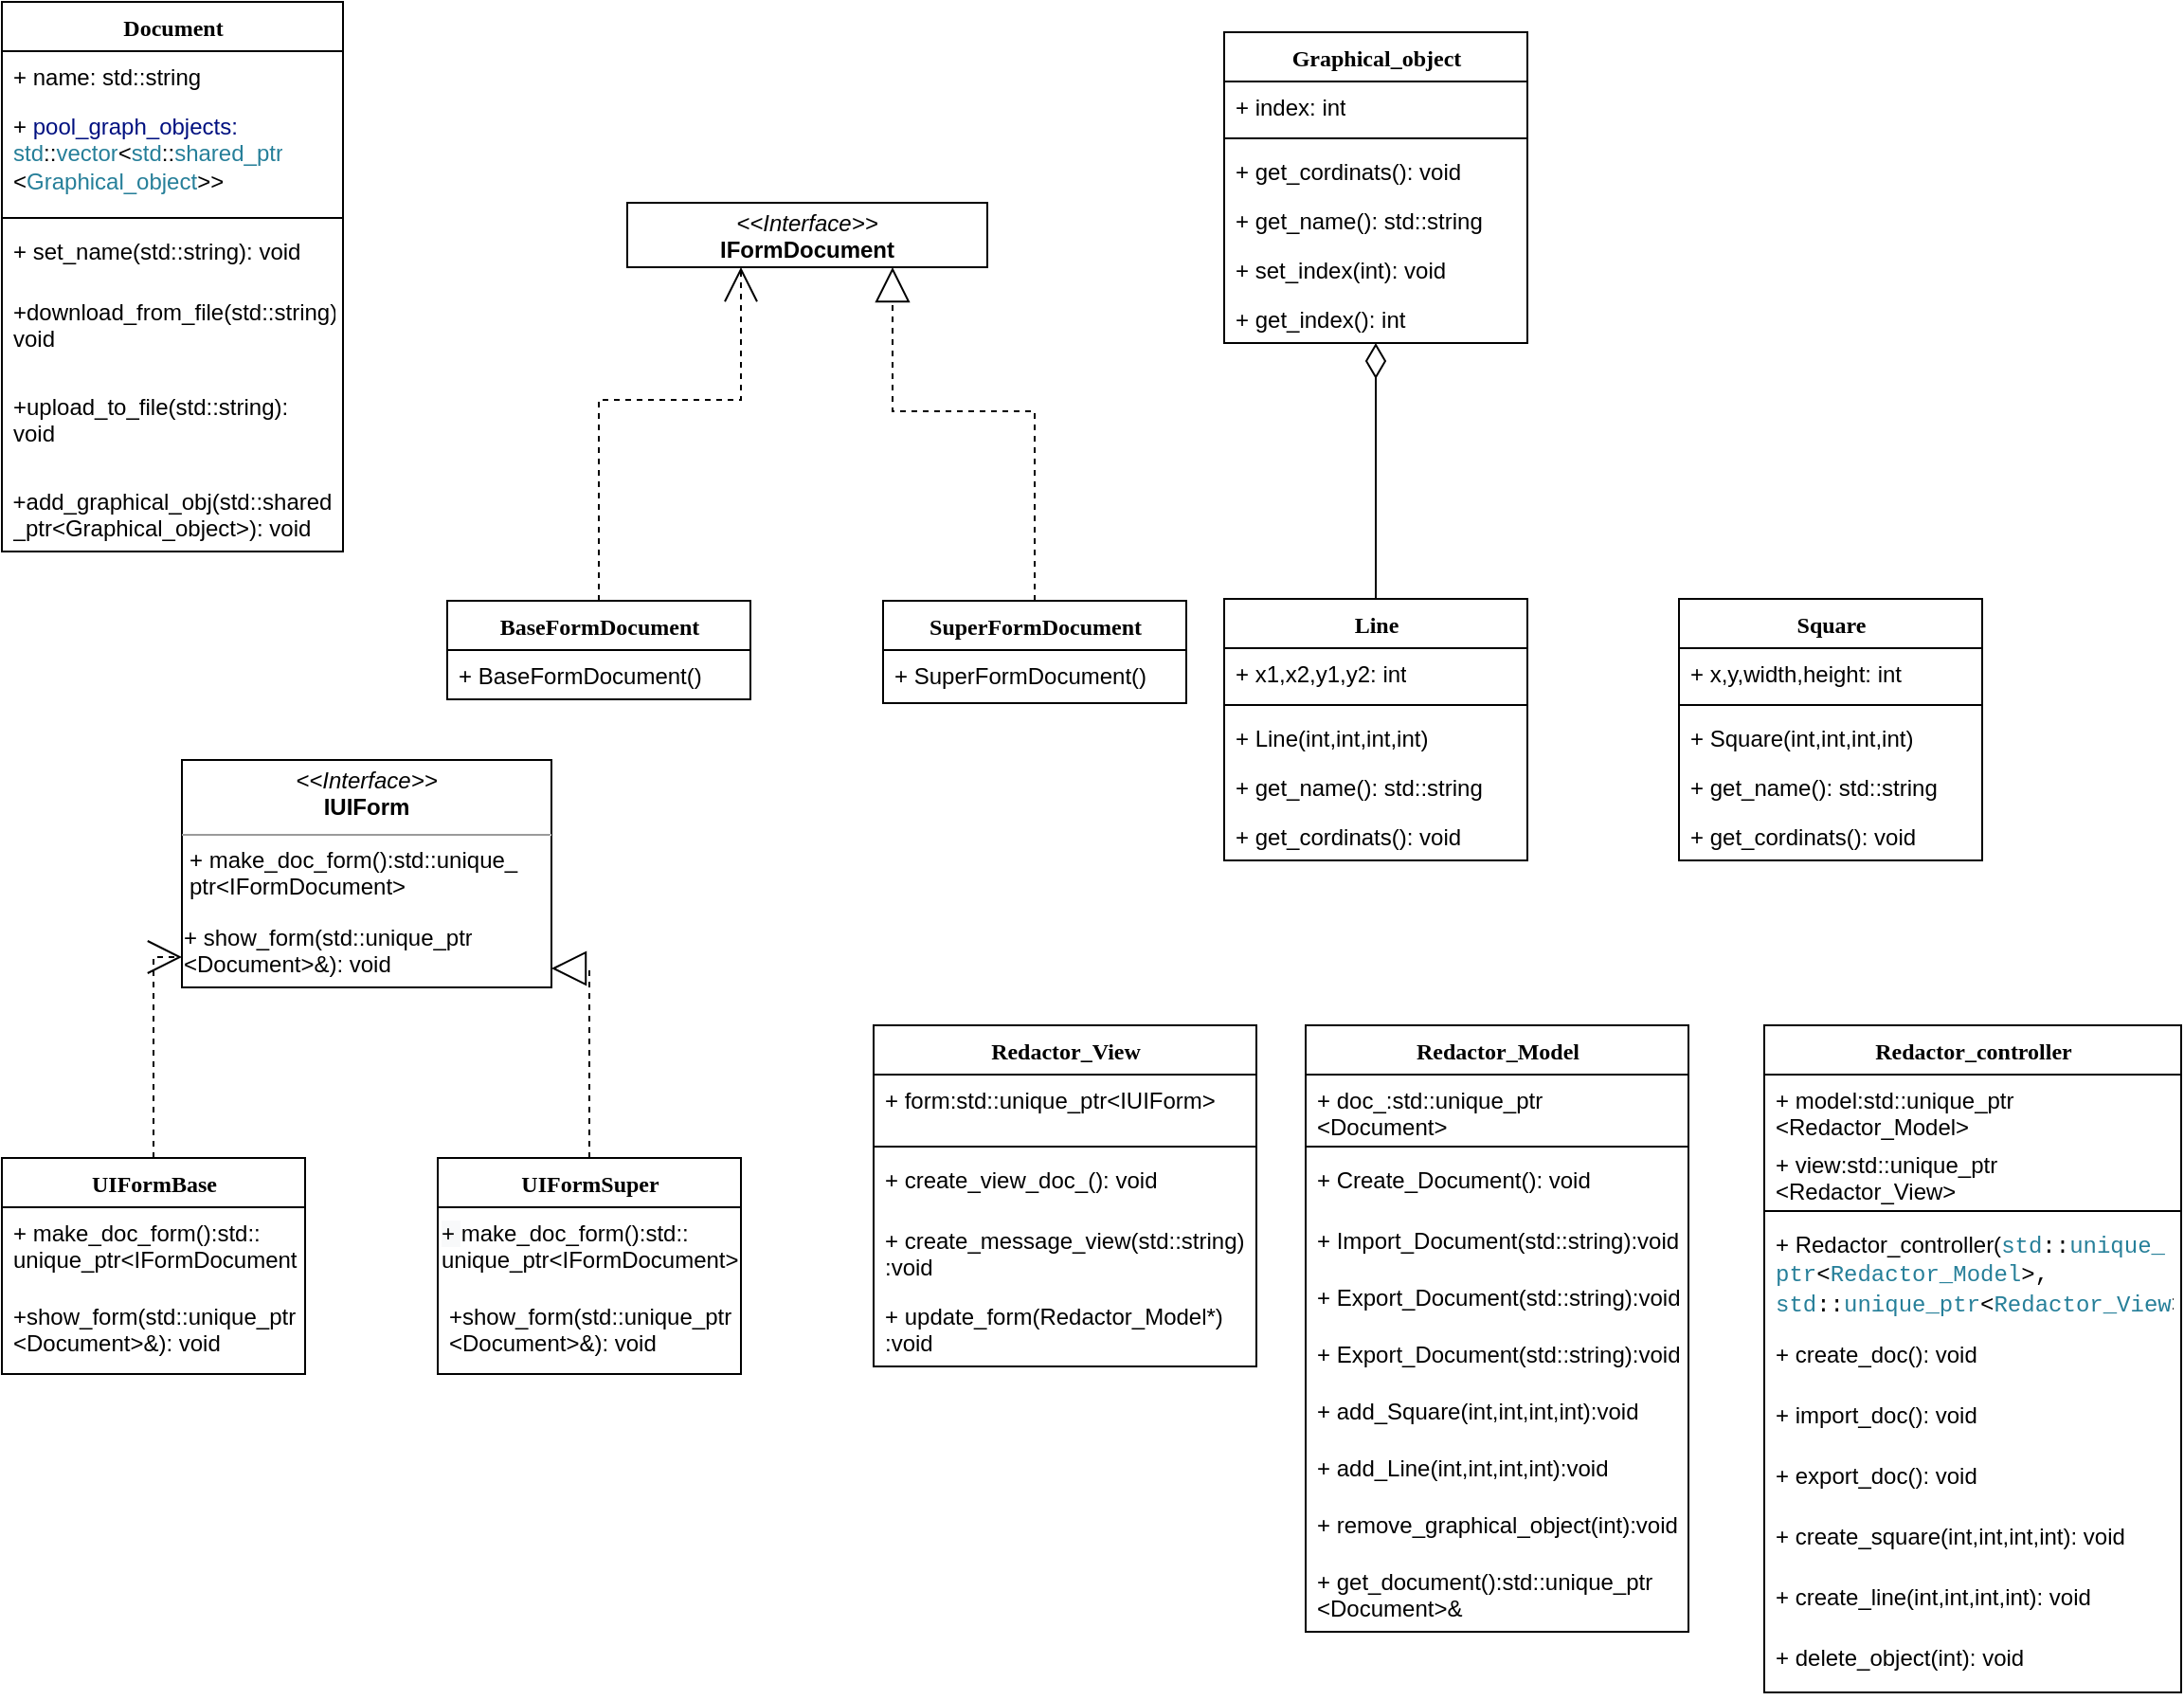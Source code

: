 <mxfile version="20.2.5" type="github">
  <diagram name="Page-1" id="6133507b-19e7-1e82-6fc7-422aa6c4b21f">
    <mxGraphModel dx="1278" dy="579" grid="1" gridSize="10" guides="1" tooltips="1" connect="1" arrows="1" fold="1" page="1" pageScale="1" pageWidth="1654" pageHeight="1169" background="none" math="0" shadow="0">
      <root>
        <mxCell id="0" />
        <mxCell id="1" parent="0" />
        <mxCell id="235556782a83e6d0-1" value="Redactor_Model" style="swimlane;html=1;fontStyle=1;align=center;verticalAlign=top;childLayout=stackLayout;horizontal=1;startSize=26;horizontalStack=0;resizeParent=1;resizeLast=0;collapsible=1;marginBottom=0;swimlaneFillColor=#ffffff;rounded=0;shadow=0;comic=0;labelBackgroundColor=none;strokeWidth=1;fillColor=none;fontFamily=Verdana;fontSize=12" parent="1" vertex="1">
          <mxGeometry x="708" y="660" width="202" height="320" as="geometry" />
        </mxCell>
        <mxCell id="235556782a83e6d0-2" value="+ doc_:std::unique_ptr&lt;br&gt;&amp;lt;Document&amp;gt;" style="text;html=1;strokeColor=none;fillColor=none;align=left;verticalAlign=top;spacingLeft=4;spacingRight=4;whiteSpace=wrap;overflow=hidden;rotatable=0;points=[[0,0.5],[1,0.5]];portConstraint=eastwest;" parent="235556782a83e6d0-1" vertex="1">
          <mxGeometry y="26" width="202" height="34" as="geometry" />
        </mxCell>
        <mxCell id="235556782a83e6d0-6" value="" style="line;html=1;strokeWidth=1;fillColor=none;align=left;verticalAlign=middle;spacingTop=-1;spacingLeft=3;spacingRight=3;rotatable=0;labelPosition=right;points=[];portConstraint=eastwest;" parent="235556782a83e6d0-1" vertex="1">
          <mxGeometry y="60" width="202" height="8" as="geometry" />
        </mxCell>
        <mxCell id="235556782a83e6d0-7" value="+ Create_Document(): void" style="text;html=1;strokeColor=none;fillColor=none;align=left;verticalAlign=top;spacingLeft=4;spacingRight=4;whiteSpace=wrap;overflow=hidden;rotatable=0;points=[[0,0.5],[1,0.5]];portConstraint=eastwest;" parent="235556782a83e6d0-1" vertex="1">
          <mxGeometry y="68" width="202" height="32" as="geometry" />
        </mxCell>
        <mxCell id="rOAqdSw1ULTU7pMdFA6g-19" value="+ Import_Document(std::string):void" style="text;html=1;strokeColor=none;fillColor=none;align=left;verticalAlign=top;spacingLeft=4;spacingRight=4;whiteSpace=wrap;overflow=hidden;rotatable=0;points=[[0,0.5],[1,0.5]];portConstraint=eastwest;" vertex="1" parent="235556782a83e6d0-1">
          <mxGeometry y="100" width="202" height="30" as="geometry" />
        </mxCell>
        <mxCell id="rOAqdSw1ULTU7pMdFA6g-20" value="+ Export_Document(std::string):void" style="text;html=1;strokeColor=none;fillColor=none;align=left;verticalAlign=top;spacingLeft=4;spacingRight=4;whiteSpace=wrap;overflow=hidden;rotatable=0;points=[[0,0.5],[1,0.5]];portConstraint=eastwest;" vertex="1" parent="235556782a83e6d0-1">
          <mxGeometry y="130" width="202" height="30" as="geometry" />
        </mxCell>
        <mxCell id="rOAqdSw1ULTU7pMdFA6g-21" value="+ Export_Document(std::string):void" style="text;html=1;strokeColor=none;fillColor=none;align=left;verticalAlign=top;spacingLeft=4;spacingRight=4;whiteSpace=wrap;overflow=hidden;rotatable=0;points=[[0,0.5],[1,0.5]];portConstraint=eastwest;" vertex="1" parent="235556782a83e6d0-1">
          <mxGeometry y="160" width="202" height="30" as="geometry" />
        </mxCell>
        <mxCell id="rOAqdSw1ULTU7pMdFA6g-22" value="+ add_Square(int,int,int,int):void" style="text;html=1;strokeColor=none;fillColor=none;align=left;verticalAlign=top;spacingLeft=4;spacingRight=4;whiteSpace=wrap;overflow=hidden;rotatable=0;points=[[0,0.5],[1,0.5]];portConstraint=eastwest;" vertex="1" parent="235556782a83e6d0-1">
          <mxGeometry y="190" width="202" height="30" as="geometry" />
        </mxCell>
        <mxCell id="rOAqdSw1ULTU7pMdFA6g-23" value="+ add_Line(int,int,int,int):void" style="text;html=1;strokeColor=none;fillColor=none;align=left;verticalAlign=top;spacingLeft=4;spacingRight=4;whiteSpace=wrap;overflow=hidden;rotatable=0;points=[[0,0.5],[1,0.5]];portConstraint=eastwest;" vertex="1" parent="235556782a83e6d0-1">
          <mxGeometry y="220" width="202" height="30" as="geometry" />
        </mxCell>
        <mxCell id="rOAqdSw1ULTU7pMdFA6g-24" value="+ remove_graphical_object(int):void" style="text;html=1;strokeColor=none;fillColor=none;align=left;verticalAlign=top;spacingLeft=4;spacingRight=4;whiteSpace=wrap;overflow=hidden;rotatable=0;points=[[0,0.5],[1,0.5]];portConstraint=eastwest;" vertex="1" parent="235556782a83e6d0-1">
          <mxGeometry y="250" width="202" height="30" as="geometry" />
        </mxCell>
        <mxCell id="rOAqdSw1ULTU7pMdFA6g-25" value="+ get_document():std::unique_ptr&lt;br&gt;&amp;lt;Document&amp;gt;&amp;amp;" style="text;html=1;strokeColor=none;fillColor=none;align=left;verticalAlign=top;spacingLeft=4;spacingRight=4;whiteSpace=wrap;overflow=hidden;rotatable=0;points=[[0,0.5],[1,0.5]];portConstraint=eastwest;" vertex="1" parent="235556782a83e6d0-1">
          <mxGeometry y="280" width="202" height="40" as="geometry" />
        </mxCell>
        <mxCell id="78961159f06e98e8-17" value="Document" style="swimlane;html=1;fontStyle=1;align=center;verticalAlign=top;childLayout=stackLayout;horizontal=1;startSize=26;horizontalStack=0;resizeParent=1;resizeLast=0;collapsible=1;marginBottom=0;swimlaneFillColor=#ffffff;rounded=0;shadow=0;comic=0;labelBackgroundColor=none;strokeWidth=1;fillColor=none;fontFamily=Verdana;fontSize=12" parent="1" vertex="1">
          <mxGeometry x="20" y="120" width="180" height="290" as="geometry" />
        </mxCell>
        <mxCell id="78961159f06e98e8-23" value="+ name: std::string" style="text;html=1;strokeColor=none;fillColor=none;align=left;verticalAlign=top;spacingLeft=4;spacingRight=4;whiteSpace=wrap;overflow=hidden;rotatable=0;points=[[0,0.5],[1,0.5]];portConstraint=eastwest;" parent="78961159f06e98e8-17" vertex="1">
          <mxGeometry y="26" width="180" height="26" as="geometry" />
        </mxCell>
        <mxCell id="78961159f06e98e8-24" value="&lt;font style=&quot;font-size: 12px;&quot;&gt;+&amp;nbsp;&lt;span style=&quot;color: rgb(0, 16, 128);&quot;&gt;pool_graph_objects:&lt;/span&gt;&lt;br&gt;&lt;span style=&quot;color: rgb(38, 127, 153);&quot;&gt;std&lt;/span&gt;&lt;span style=&quot;background-color: rgb(255, 255, 255);&quot;&gt;::&lt;/span&gt;&lt;span style=&quot;color: rgb(38, 127, 153);&quot;&gt;vector&lt;/span&gt;&lt;span style=&quot;background-color: rgb(255, 255, 255);&quot;&gt;&amp;lt;&lt;/span&gt;&lt;span style=&quot;color: rgb(38, 127, 153);&quot;&gt;std&lt;/span&gt;&lt;span style=&quot;background-color: rgb(255, 255, 255);&quot;&gt;::&lt;/span&gt;&lt;span style=&quot;color: rgb(38, 127, 153);&quot;&gt;shared_ptr&lt;br&gt;&lt;/span&gt;&lt;span style=&quot;background-color: rgb(255, 255, 255);&quot;&gt;&amp;lt;&lt;/span&gt;&lt;span style=&quot;color: rgb(38, 127, 153);&quot;&gt;Graphical_object&lt;/span&gt;&lt;span style=&quot;background-color: rgb(255, 255, 255);&quot;&gt;&amp;gt;&amp;gt;&amp;nbsp;&lt;/span&gt;&lt;/font&gt;" style="text;html=1;strokeColor=none;fillColor=none;align=left;verticalAlign=top;spacingLeft=4;spacingRight=4;whiteSpace=wrap;overflow=hidden;rotatable=0;points=[[0,0.5],[1,0.5]];portConstraint=eastwest;" parent="78961159f06e98e8-17" vertex="1">
          <mxGeometry y="52" width="180" height="58" as="geometry" />
        </mxCell>
        <mxCell id="78961159f06e98e8-19" value="" style="line;html=1;strokeWidth=1;fillColor=none;align=left;verticalAlign=middle;spacingTop=-1;spacingLeft=3;spacingRight=3;rotatable=0;labelPosition=right;points=[];portConstraint=eastwest;" parent="78961159f06e98e8-17" vertex="1">
          <mxGeometry y="110" width="180" height="8" as="geometry" />
        </mxCell>
        <mxCell id="78961159f06e98e8-27" value="+ set_name(std::string): void" style="text;html=1;strokeColor=none;fillColor=none;align=left;verticalAlign=top;spacingLeft=4;spacingRight=4;whiteSpace=wrap;overflow=hidden;rotatable=0;points=[[0,0.5],[1,0.5]];portConstraint=eastwest;" parent="78961159f06e98e8-17" vertex="1">
          <mxGeometry y="118" width="180" height="32" as="geometry" />
        </mxCell>
        <mxCell id="rOAqdSw1ULTU7pMdFA6g-1" value="+download_from_file(std::string): void" style="text;html=1;strokeColor=none;fillColor=none;align=left;verticalAlign=top;spacingLeft=4;spacingRight=4;whiteSpace=wrap;overflow=hidden;rotatable=0;points=[[0,0.5],[1,0.5]];portConstraint=eastwest;" vertex="1" parent="78961159f06e98e8-17">
          <mxGeometry y="150" width="180" height="50" as="geometry" />
        </mxCell>
        <mxCell id="rOAqdSw1ULTU7pMdFA6g-2" value="+upload_to_file(std::string): void" style="text;html=1;strokeColor=none;fillColor=none;align=left;verticalAlign=top;spacingLeft=4;spacingRight=4;whiteSpace=wrap;overflow=hidden;rotatable=0;points=[[0,0.5],[1,0.5]];portConstraint=eastwest;" vertex="1" parent="78961159f06e98e8-17">
          <mxGeometry y="200" width="180" height="50" as="geometry" />
        </mxCell>
        <mxCell id="rOAqdSw1ULTU7pMdFA6g-3" value="&lt;div style=&quot;text-align: justify;&quot;&gt;&lt;span style=&quot;background-color: initial;&quot;&gt;+add_graphical_obj(std::shared&lt;/span&gt;&lt;/div&gt;&lt;div style=&quot;text-align: justify;&quot;&gt;&lt;span style=&quot;background-color: initial;&quot;&gt;_ptr&amp;lt;Graphical_object&amp;gt;): void&lt;/span&gt;&lt;/div&gt;" style="text;html=1;strokeColor=none;fillColor=none;align=center;verticalAlign=top;spacingLeft=4;spacingRight=4;whiteSpace=wrap;overflow=hidden;rotatable=0;points=[[0,0.5],[1,0.5]];portConstraint=eastwest;" vertex="1" parent="78961159f06e98e8-17">
          <mxGeometry y="250" width="180" height="40" as="geometry" />
        </mxCell>
        <mxCell id="78961159f06e98e8-43" value="Graphical_object" style="swimlane;html=1;fontStyle=1;align=center;verticalAlign=top;childLayout=stackLayout;horizontal=1;startSize=26;horizontalStack=0;resizeParent=1;resizeLast=0;collapsible=1;marginBottom=0;swimlaneFillColor=#ffffff;rounded=0;shadow=0;comic=0;labelBackgroundColor=none;strokeWidth=1;fillColor=none;fontFamily=Verdana;fontSize=12" parent="1" vertex="1">
          <mxGeometry x="665" y="136.0" width="160" height="164" as="geometry" />
        </mxCell>
        <mxCell id="78961159f06e98e8-44" value="+ index: int" style="text;html=1;strokeColor=none;fillColor=none;align=left;verticalAlign=top;spacingLeft=4;spacingRight=4;whiteSpace=wrap;overflow=hidden;rotatable=0;points=[[0,0.5],[1,0.5]];portConstraint=eastwest;" parent="78961159f06e98e8-43" vertex="1">
          <mxGeometry y="26" width="160" height="26" as="geometry" />
        </mxCell>
        <mxCell id="78961159f06e98e8-51" value="" style="line;html=1;strokeWidth=1;fillColor=none;align=left;verticalAlign=middle;spacingTop=-1;spacingLeft=3;spacingRight=3;rotatable=0;labelPosition=right;points=[];portConstraint=eastwest;" parent="78961159f06e98e8-43" vertex="1">
          <mxGeometry y="52" width="160" height="8" as="geometry" />
        </mxCell>
        <mxCell id="78961159f06e98e8-52" value="+ get_cordinats(): void" style="text;html=1;strokeColor=none;fillColor=none;align=left;verticalAlign=top;spacingLeft=4;spacingRight=4;whiteSpace=wrap;overflow=hidden;rotatable=0;points=[[0,0.5],[1,0.5]];portConstraint=eastwest;" parent="78961159f06e98e8-43" vertex="1">
          <mxGeometry y="60" width="160" height="26" as="geometry" />
        </mxCell>
        <mxCell id="b94bc138ca980ef-2" value="+ get_name(): std::string" style="text;html=1;strokeColor=none;fillColor=none;align=left;verticalAlign=top;spacingLeft=4;spacingRight=4;whiteSpace=wrap;overflow=hidden;rotatable=0;points=[[0,0.5],[1,0.5]];portConstraint=eastwest;" parent="78961159f06e98e8-43" vertex="1">
          <mxGeometry y="86" width="160" height="26" as="geometry" />
        </mxCell>
        <mxCell id="b94bc138ca980ef-3" value="+ set_index(int): void" style="text;html=1;strokeColor=none;fillColor=none;align=left;verticalAlign=top;spacingLeft=4;spacingRight=4;whiteSpace=wrap;overflow=hidden;rotatable=0;points=[[0,0.5],[1,0.5]];portConstraint=eastwest;" parent="78961159f06e98e8-43" vertex="1">
          <mxGeometry y="112" width="160" height="26" as="geometry" />
        </mxCell>
        <mxCell id="rOAqdSw1ULTU7pMdFA6g-4" value="+ get_index(): int" style="text;html=1;strokeColor=none;fillColor=none;align=left;verticalAlign=top;spacingLeft=4;spacingRight=4;whiteSpace=wrap;overflow=hidden;rotatable=0;points=[[0,0.5],[1,0.5]];portConstraint=eastwest;" vertex="1" parent="78961159f06e98e8-43">
          <mxGeometry y="138" width="160" height="26" as="geometry" />
        </mxCell>
        <mxCell id="b94bc138ca980ef-12" style="edgeStyle=orthogonalEdgeStyle;rounded=0;html=1;dashed=1;labelBackgroundColor=none;startArrow=none;startFill=0;startSize=8;endArrow=open;endFill=0;endSize=16;fontFamily=Verdana;fontSize=12;" parent="1" source="78961159f06e98e8-69" target="b94bc138ca980ef-1" edge="1">
          <mxGeometry relative="1" as="geometry">
            <Array as="points">
              <mxPoint x="335" y="330" />
              <mxPoint x="410" y="330" />
            </Array>
          </mxGeometry>
        </mxCell>
        <mxCell id="78961159f06e98e8-69" value="BaseFormDocument" style="swimlane;html=1;fontStyle=1;align=center;verticalAlign=top;childLayout=stackLayout;horizontal=1;startSize=26;horizontalStack=0;resizeParent=1;resizeLast=0;collapsible=1;marginBottom=0;swimlaneFillColor=#ffffff;rounded=0;shadow=0;comic=0;labelBackgroundColor=none;strokeWidth=1;fillColor=none;fontFamily=Verdana;fontSize=12" parent="1" vertex="1">
          <mxGeometry x="255" y="436" width="160" height="52" as="geometry" />
        </mxCell>
        <mxCell id="78961159f06e98e8-70" value="+ BaseFormDocument()" style="text;html=1;strokeColor=none;fillColor=none;align=left;verticalAlign=top;spacingLeft=4;spacingRight=4;whiteSpace=wrap;overflow=hidden;rotatable=0;points=[[0,0.5],[1,0.5]];portConstraint=eastwest;" parent="78961159f06e98e8-69" vertex="1">
          <mxGeometry y="26" width="160" height="26" as="geometry" />
        </mxCell>
        <mxCell id="b94bc138ca980ef-9" style="edgeStyle=orthogonalEdgeStyle;rounded=0;html=1;labelBackgroundColor=none;startArrow=none;startFill=0;startSize=8;endArrow=diamondThin;endFill=0;endSize=16;fontFamily=Verdana;fontSize=12;" parent="1" source="78961159f06e98e8-82" target="78961159f06e98e8-43" edge="1">
          <mxGeometry relative="1" as="geometry" />
        </mxCell>
        <mxCell id="78961159f06e98e8-82" value="Line" style="swimlane;html=1;fontStyle=1;align=center;verticalAlign=top;childLayout=stackLayout;horizontal=1;startSize=26;horizontalStack=0;resizeParent=1;resizeLast=0;collapsible=1;marginBottom=0;swimlaneFillColor=#ffffff;rounded=0;shadow=0;comic=0;labelBackgroundColor=none;strokeWidth=1;fillColor=none;fontFamily=Verdana;fontSize=12" parent="1" vertex="1">
          <mxGeometry x="665" y="435" width="160" height="138" as="geometry" />
        </mxCell>
        <mxCell id="78961159f06e98e8-84" value="+ x1,x2,y1,y2: int" style="text;html=1;strokeColor=none;fillColor=none;align=left;verticalAlign=top;spacingLeft=4;spacingRight=4;whiteSpace=wrap;overflow=hidden;rotatable=0;points=[[0,0.5],[1,0.5]];portConstraint=eastwest;" parent="78961159f06e98e8-82" vertex="1">
          <mxGeometry y="26" width="160" height="26" as="geometry" />
        </mxCell>
        <mxCell id="78961159f06e98e8-90" value="" style="line;html=1;strokeWidth=1;fillColor=none;align=left;verticalAlign=middle;spacingTop=-1;spacingLeft=3;spacingRight=3;rotatable=0;labelPosition=right;points=[];portConstraint=eastwest;" parent="78961159f06e98e8-82" vertex="1">
          <mxGeometry y="52" width="160" height="8" as="geometry" />
        </mxCell>
        <mxCell id="78961159f06e98e8-94" value="+ Line(int,int,int,int)" style="text;html=1;strokeColor=none;fillColor=none;align=left;verticalAlign=top;spacingLeft=4;spacingRight=4;whiteSpace=wrap;overflow=hidden;rotatable=0;points=[[0,0.5],[1,0.5]];portConstraint=eastwest;" parent="78961159f06e98e8-82" vertex="1">
          <mxGeometry y="60" width="160" height="26" as="geometry" />
        </mxCell>
        <mxCell id="b94bc138ca980ef-4" value="+ get_name(): std::string" style="text;html=1;strokeColor=none;fillColor=none;align=left;verticalAlign=top;spacingLeft=4;spacingRight=4;whiteSpace=wrap;overflow=hidden;rotatable=0;points=[[0,0.5],[1,0.5]];portConstraint=eastwest;" parent="78961159f06e98e8-82" vertex="1">
          <mxGeometry y="86" width="160" height="26" as="geometry" />
        </mxCell>
        <mxCell id="rOAqdSw1ULTU7pMdFA6g-5" value="+ get_cordinats(): void" style="text;html=1;strokeColor=none;fillColor=none;align=left;verticalAlign=top;spacingLeft=4;spacingRight=4;whiteSpace=wrap;overflow=hidden;rotatable=0;points=[[0,0.5],[1,0.5]];portConstraint=eastwest;" vertex="1" parent="78961159f06e98e8-82">
          <mxGeometry y="112" width="160" height="26" as="geometry" />
        </mxCell>
        <mxCell id="78961159f06e98e8-95" value="Square" style="swimlane;html=1;fontStyle=1;align=center;verticalAlign=top;childLayout=stackLayout;horizontal=1;startSize=26;horizontalStack=0;resizeParent=1;resizeLast=0;collapsible=1;marginBottom=0;swimlaneFillColor=#ffffff;rounded=0;shadow=0;comic=0;labelBackgroundColor=none;strokeWidth=1;fillColor=none;fontFamily=Verdana;fontSize=12" parent="1" vertex="1">
          <mxGeometry x="905" y="435" width="160" height="138" as="geometry" />
        </mxCell>
        <mxCell id="78961159f06e98e8-96" value="+ x,y,width,height: int" style="text;html=1;strokeColor=none;fillColor=none;align=left;verticalAlign=top;spacingLeft=4;spacingRight=4;whiteSpace=wrap;overflow=hidden;rotatable=0;points=[[0,0.5],[1,0.5]];portConstraint=eastwest;" parent="78961159f06e98e8-95" vertex="1">
          <mxGeometry y="26" width="160" height="26" as="geometry" />
        </mxCell>
        <mxCell id="78961159f06e98e8-103" value="" style="line;html=1;strokeWidth=1;fillColor=none;align=left;verticalAlign=middle;spacingTop=-1;spacingLeft=3;spacingRight=3;rotatable=0;labelPosition=right;points=[];portConstraint=eastwest;" parent="78961159f06e98e8-95" vertex="1">
          <mxGeometry y="52" width="160" height="8" as="geometry" />
        </mxCell>
        <mxCell id="78961159f06e98e8-104" value="+ Square(int,int,int,int)" style="text;html=1;strokeColor=none;fillColor=none;align=left;verticalAlign=top;spacingLeft=4;spacingRight=4;whiteSpace=wrap;overflow=hidden;rotatable=0;points=[[0,0.5],[1,0.5]];portConstraint=eastwest;" parent="78961159f06e98e8-95" vertex="1">
          <mxGeometry y="60" width="160" height="26" as="geometry" />
        </mxCell>
        <mxCell id="b94bc138ca980ef-5" value="+ get_name(): std::string" style="text;html=1;strokeColor=none;fillColor=none;align=left;verticalAlign=top;spacingLeft=4;spacingRight=4;whiteSpace=wrap;overflow=hidden;rotatable=0;points=[[0,0.5],[1,0.5]];portConstraint=eastwest;" parent="78961159f06e98e8-95" vertex="1">
          <mxGeometry y="86" width="160" height="26" as="geometry" />
        </mxCell>
        <mxCell id="rOAqdSw1ULTU7pMdFA6g-6" value="+ get_cordinats(): void" style="text;html=1;strokeColor=none;fillColor=none;align=left;verticalAlign=top;spacingLeft=4;spacingRight=4;whiteSpace=wrap;overflow=hidden;rotatable=0;points=[[0,0.5],[1,0.5]];portConstraint=eastwest;" vertex="1" parent="78961159f06e98e8-95">
          <mxGeometry y="112" width="160" height="26" as="geometry" />
        </mxCell>
        <mxCell id="b94bc138ca980ef-11" style="edgeStyle=orthogonalEdgeStyle;rounded=0;html=1;dashed=1;labelBackgroundColor=none;startArrow=none;startFill=0;startSize=8;endArrow=block;endFill=0;endSize=16;fontFamily=Verdana;fontSize=12;" parent="1" source="78961159f06e98e8-108" target="b94bc138ca980ef-1" edge="1">
          <mxGeometry relative="1" as="geometry">
            <Array as="points">
              <mxPoint x="565" y="336" />
              <mxPoint x="490" y="336" />
            </Array>
          </mxGeometry>
        </mxCell>
        <mxCell id="78961159f06e98e8-108" value="SuperFormDocument&lt;br&gt;" style="swimlane;html=1;fontStyle=1;align=center;verticalAlign=top;childLayout=stackLayout;horizontal=1;startSize=26;horizontalStack=0;resizeParent=1;resizeLast=0;collapsible=1;marginBottom=0;swimlaneFillColor=#ffffff;rounded=0;shadow=0;comic=0;labelBackgroundColor=none;strokeWidth=1;fillColor=none;fontFamily=Verdana;fontSize=12" parent="1" vertex="1">
          <mxGeometry x="485" y="436" width="160" height="54" as="geometry" />
        </mxCell>
        <mxCell id="78961159f06e98e8-109" value="+ SuperFormDocument()" style="text;html=1;strokeColor=none;fillColor=none;align=left;verticalAlign=top;spacingLeft=4;spacingRight=4;whiteSpace=wrap;overflow=hidden;rotatable=0;points=[[0,0.5],[1,0.5]];portConstraint=eastwest;" parent="78961159f06e98e8-108" vertex="1">
          <mxGeometry y="26" width="160" height="26" as="geometry" />
        </mxCell>
        <mxCell id="b94bc138ca980ef-1" value="&lt;p style=&quot;margin:0px;margin-top:4px;text-align:center;&quot;&gt;&lt;i&gt;&amp;lt;&amp;lt;Interface&amp;gt;&amp;gt;&lt;/i&gt;&lt;br&gt;&lt;b&gt;IFormDocument&lt;/b&gt;&lt;/p&gt;&lt;hr size=&quot;1&quot;&gt;&lt;p style=&quot;margin:0px;margin-left:4px;&quot;&gt;&lt;br&gt;&lt;/p&gt;" style="verticalAlign=top;align=left;overflow=fill;fontSize=12;fontFamily=Helvetica;html=1;rounded=0;shadow=0;comic=0;labelBackgroundColor=none;strokeWidth=1" parent="1" vertex="1">
          <mxGeometry x="350" y="226" width="190" height="34" as="geometry" />
        </mxCell>
        <mxCell id="rOAqdSw1ULTU7pMdFA6g-7" style="edgeStyle=orthogonalEdgeStyle;rounded=0;html=1;dashed=1;labelBackgroundColor=none;startArrow=none;startFill=0;startSize=8;endArrow=open;endFill=0;endSize=16;fontFamily=Verdana;fontSize=12;" edge="1" parent="1" source="rOAqdSw1ULTU7pMdFA6g-8" target="rOAqdSw1ULTU7pMdFA6g-13">
          <mxGeometry relative="1" as="geometry">
            <Array as="points">
              <mxPoint x="100" y="624" />
              <mxPoint x="175" y="624" />
            </Array>
          </mxGeometry>
        </mxCell>
        <mxCell id="rOAqdSw1ULTU7pMdFA6g-8" value="UIFormBase" style="swimlane;html=1;fontStyle=1;align=center;verticalAlign=top;childLayout=stackLayout;horizontal=1;startSize=26;horizontalStack=0;resizeParent=1;resizeLast=0;collapsible=1;marginBottom=0;swimlaneFillColor=#ffffff;rounded=0;shadow=0;comic=0;labelBackgroundColor=none;strokeWidth=1;fillColor=none;fontFamily=Verdana;fontSize=12" vertex="1" parent="1">
          <mxGeometry x="20" y="730" width="160" height="114" as="geometry" />
        </mxCell>
        <mxCell id="rOAqdSw1ULTU7pMdFA6g-15" value="+&amp;nbsp;&lt;span style=&quot;background-color: initial;&quot;&gt;make_doc_form():std::&lt;br&gt;unique_&lt;/span&gt;&lt;span style=&quot;background-color: initial;&quot;&gt;ptr&lt;/span&gt;&lt;span style=&quot;background-color: initial;&quot;&gt;&amp;lt;IFormDocument&amp;gt;&lt;/span&gt;&lt;span style=&quot;background-color: initial;&quot;&gt;&lt;br&gt;&lt;/span&gt;" style="text;html=1;strokeColor=none;fillColor=none;align=left;verticalAlign=top;spacingLeft=4;spacingRight=4;whiteSpace=wrap;overflow=hidden;rotatable=0;points=[[0,0.5],[1,0.5]];portConstraint=eastwest;" vertex="1" parent="rOAqdSw1ULTU7pMdFA6g-8">
          <mxGeometry y="26" width="160" height="44" as="geometry" />
        </mxCell>
        <mxCell id="rOAqdSw1ULTU7pMdFA6g-16" value="+show_form(std::unique_ptr&lt;br&gt;&amp;lt;Document&amp;gt;&amp;amp;): void&lt;span style=&quot;background-color: initial;&quot;&gt;&lt;br&gt;&lt;/span&gt;" style="text;html=1;strokeColor=none;fillColor=none;align=left;verticalAlign=top;spacingLeft=4;spacingRight=4;whiteSpace=wrap;overflow=hidden;rotatable=0;points=[[0,0.5],[1,0.5]];portConstraint=eastwest;" vertex="1" parent="rOAqdSw1ULTU7pMdFA6g-8">
          <mxGeometry y="70" width="160" height="44" as="geometry" />
        </mxCell>
        <mxCell id="rOAqdSw1ULTU7pMdFA6g-10" style="edgeStyle=orthogonalEdgeStyle;rounded=0;html=1;dashed=1;labelBackgroundColor=none;startArrow=none;startFill=0;startSize=8;endArrow=block;endFill=0;endSize=16;fontFamily=Verdana;fontSize=12;" edge="1" parent="1" source="rOAqdSw1ULTU7pMdFA6g-11" target="rOAqdSw1ULTU7pMdFA6g-13">
          <mxGeometry relative="1" as="geometry">
            <Array as="points">
              <mxPoint x="330" y="630" />
              <mxPoint x="255" y="630" />
            </Array>
          </mxGeometry>
        </mxCell>
        <mxCell id="rOAqdSw1ULTU7pMdFA6g-11" value="UIFormSuper" style="swimlane;html=1;fontStyle=1;align=center;verticalAlign=top;childLayout=stackLayout;horizontal=1;startSize=26;horizontalStack=0;resizeParent=1;resizeLast=0;collapsible=1;marginBottom=0;swimlaneFillColor=#ffffff;rounded=0;shadow=0;comic=0;labelBackgroundColor=none;strokeWidth=1;fillColor=none;fontFamily=Verdana;fontSize=12" vertex="1" parent="1">
          <mxGeometry x="250" y="730" width="160" height="114" as="geometry" />
        </mxCell>
        <mxCell id="rOAqdSw1ULTU7pMdFA6g-17" value="&lt;span style=&quot;color: rgb(0, 0, 0); font-family: Helvetica; font-size: 12px; font-style: normal; font-variant-ligatures: normal; font-variant-caps: normal; font-weight: 400; letter-spacing: normal; orphans: 2; text-align: left; text-indent: 0px; text-transform: none; widows: 2; word-spacing: 0px; -webkit-text-stroke-width: 0px; background-color: rgb(248, 249, 250); text-decoration-thickness: initial; text-decoration-style: initial; text-decoration-color: initial; float: none; display: inline !important;&quot;&gt;+&amp;nbsp;&lt;/span&gt;&lt;span style=&quot;color: rgb(0, 0, 0); font-family: Helvetica; font-size: 12px; font-style: normal; font-variant-ligatures: normal; font-variant-caps: normal; font-weight: 400; letter-spacing: normal; orphans: 2; text-align: left; text-indent: 0px; text-transform: none; widows: 2; word-spacing: 0px; -webkit-text-stroke-width: 0px; background-color: initial; text-decoration-thickness: initial; text-decoration-style: initial; text-decoration-color: initial;&quot;&gt;make_doc_form():std::&lt;br&gt;unique_&lt;/span&gt;&lt;span style=&quot;color: rgb(0, 0, 0); font-family: Helvetica; font-size: 12px; font-style: normal; font-variant-ligatures: normal; font-variant-caps: normal; font-weight: 400; letter-spacing: normal; orphans: 2; text-align: left; text-indent: 0px; text-transform: none; widows: 2; word-spacing: 0px; -webkit-text-stroke-width: 0px; background-color: initial; text-decoration-thickness: initial; text-decoration-style: initial; text-decoration-color: initial;&quot;&gt;ptr&lt;/span&gt;&lt;span style=&quot;color: rgb(0, 0, 0); font-family: Helvetica; font-size: 12px; font-style: normal; font-variant-ligatures: normal; font-variant-caps: normal; font-weight: 400; letter-spacing: normal; orphans: 2; text-align: left; text-indent: 0px; text-transform: none; widows: 2; word-spacing: 0px; -webkit-text-stroke-width: 0px; background-color: initial; text-decoration-thickness: initial; text-decoration-style: initial; text-decoration-color: initial;&quot;&gt;&amp;lt;IFormDocument&amp;gt;&lt;/span&gt;" style="text;whiteSpace=wrap;html=1;fontSize=12;fontFamily=Helvetica;" vertex="1" parent="rOAqdSw1ULTU7pMdFA6g-11">
          <mxGeometry y="26" width="160" height="44" as="geometry" />
        </mxCell>
        <mxCell id="rOAqdSw1ULTU7pMdFA6g-18" value="+show_form(std::unique_ptr&lt;br&gt;&amp;lt;Document&amp;gt;&amp;amp;): void&lt;span style=&quot;background-color: initial;&quot;&gt;&lt;br&gt;&lt;/span&gt;" style="text;html=1;strokeColor=none;fillColor=none;align=left;verticalAlign=top;spacingLeft=4;spacingRight=4;whiteSpace=wrap;overflow=hidden;rotatable=0;points=[[0,0.5],[1,0.5]];portConstraint=eastwest;" vertex="1" parent="rOAqdSw1ULTU7pMdFA6g-11">
          <mxGeometry y="70" width="160" height="44" as="geometry" />
        </mxCell>
        <mxCell id="rOAqdSw1ULTU7pMdFA6g-13" value="&lt;p style=&quot;margin:0px;margin-top:4px;text-align:center;&quot;&gt;&lt;i&gt;&amp;lt;&amp;lt;Interface&amp;gt;&amp;gt;&lt;/i&gt;&lt;br&gt;&lt;b&gt;IUIForm&lt;/b&gt;&lt;/p&gt;&lt;hr size=&quot;1&quot;&gt;&lt;p style=&quot;margin:0px;margin-left:4px;&quot;&gt;+ make_doc_form():std::unique_&lt;/p&gt;&lt;p style=&quot;margin:0px;margin-left:4px;&quot;&gt;ptr&lt;span style=&quot;background-color: initial;&quot;&gt;&amp;lt;IFormDocument&amp;gt;&lt;/span&gt;&lt;/p&gt;" style="verticalAlign=top;align=left;overflow=fill;fontSize=12;fontFamily=Helvetica;html=1;rounded=0;shadow=0;comic=0;labelBackgroundColor=none;strokeWidth=1" vertex="1" parent="1">
          <mxGeometry x="115" y="520" width="195" height="120" as="geometry" />
        </mxCell>
        <mxCell id="rOAqdSw1ULTU7pMdFA6g-14" value="+ show_form(std::unique_ptr&lt;br&gt;&amp;lt;Document&amp;gt;&amp;amp;): void" style="text;html=1;strokeColor=none;fillColor=none;align=left;verticalAlign=top;spacingLeft=4;spacingRight=4;whiteSpace=wrap;overflow=hidden;rotatable=0;points=[[0,0.5],[1,0.5]];portConstraint=eastwest;" vertex="1" parent="1">
          <mxGeometry x="110" y="600" width="200" height="32" as="geometry" />
        </mxCell>
        <mxCell id="rOAqdSw1ULTU7pMdFA6g-26" value="Redactor_View" style="swimlane;html=1;fontStyle=1;align=center;verticalAlign=top;childLayout=stackLayout;horizontal=1;startSize=26;horizontalStack=0;resizeParent=1;resizeLast=0;collapsible=1;marginBottom=0;swimlaneFillColor=#ffffff;rounded=0;shadow=0;comic=0;labelBackgroundColor=none;strokeWidth=1;fillColor=none;fontFamily=Verdana;fontSize=12" vertex="1" parent="1">
          <mxGeometry x="480" y="660" width="202" height="180" as="geometry" />
        </mxCell>
        <mxCell id="rOAqdSw1ULTU7pMdFA6g-27" value="+ form:std::unique_ptr&amp;lt;IUIForm&amp;gt;" style="text;html=1;strokeColor=none;fillColor=none;align=left;verticalAlign=top;spacingLeft=4;spacingRight=4;whiteSpace=wrap;overflow=hidden;rotatable=0;points=[[0,0.5],[1,0.5]];portConstraint=eastwest;" vertex="1" parent="rOAqdSw1ULTU7pMdFA6g-26">
          <mxGeometry y="26" width="202" height="34" as="geometry" />
        </mxCell>
        <mxCell id="rOAqdSw1ULTU7pMdFA6g-28" value="" style="line;html=1;strokeWidth=1;fillColor=none;align=left;verticalAlign=middle;spacingTop=-1;spacingLeft=3;spacingRight=3;rotatable=0;labelPosition=right;points=[];portConstraint=eastwest;" vertex="1" parent="rOAqdSw1ULTU7pMdFA6g-26">
          <mxGeometry y="60" width="202" height="8" as="geometry" />
        </mxCell>
        <mxCell id="rOAqdSw1ULTU7pMdFA6g-29" value="+ create_view_doc_(): void" style="text;html=1;strokeColor=none;fillColor=none;align=left;verticalAlign=top;spacingLeft=4;spacingRight=4;whiteSpace=wrap;overflow=hidden;rotatable=0;points=[[0,0.5],[1,0.5]];portConstraint=eastwest;" vertex="1" parent="rOAqdSw1ULTU7pMdFA6g-26">
          <mxGeometry y="68" width="202" height="32" as="geometry" />
        </mxCell>
        <mxCell id="rOAqdSw1ULTU7pMdFA6g-30" value="+ create_message_view(std::string)&lt;br&gt;:void" style="text;html=1;strokeColor=none;fillColor=none;align=left;verticalAlign=top;spacingLeft=4;spacingRight=4;whiteSpace=wrap;overflow=hidden;rotatable=0;points=[[0,0.5],[1,0.5]];portConstraint=eastwest;" vertex="1" parent="rOAqdSw1ULTU7pMdFA6g-26">
          <mxGeometry y="100" width="202" height="40" as="geometry" />
        </mxCell>
        <mxCell id="rOAqdSw1ULTU7pMdFA6g-37" value="+ update_form(Redactor_Model*)&lt;br&gt;:void" style="text;html=1;strokeColor=none;fillColor=none;align=left;verticalAlign=top;spacingLeft=4;spacingRight=4;whiteSpace=wrap;overflow=hidden;rotatable=0;points=[[0,0.5],[1,0.5]];portConstraint=eastwest;" vertex="1" parent="rOAqdSw1ULTU7pMdFA6g-26">
          <mxGeometry y="140" width="202" height="40" as="geometry" />
        </mxCell>
        <mxCell id="rOAqdSw1ULTU7pMdFA6g-38" value="Redactor_controller" style="swimlane;html=1;fontStyle=1;align=center;verticalAlign=top;childLayout=stackLayout;horizontal=1;startSize=26;horizontalStack=0;resizeParent=1;resizeLast=0;collapsible=1;marginBottom=0;swimlaneFillColor=#ffffff;rounded=0;shadow=0;comic=0;labelBackgroundColor=none;strokeWidth=1;fillColor=none;fontFamily=Verdana;fontSize=12" vertex="1" parent="1">
          <mxGeometry x="950" y="660" width="220" height="352" as="geometry" />
        </mxCell>
        <mxCell id="rOAqdSw1ULTU7pMdFA6g-39" value="+ model:std::unique_ptr&lt;br&gt;&amp;lt;Redactor_Model&amp;gt;" style="text;html=1;strokeColor=none;fillColor=none;align=left;verticalAlign=top;spacingLeft=4;spacingRight=4;whiteSpace=wrap;overflow=hidden;rotatable=0;points=[[0,0.5],[1,0.5]];portConstraint=eastwest;" vertex="1" parent="rOAqdSw1ULTU7pMdFA6g-38">
          <mxGeometry y="26" width="220" height="34" as="geometry" />
        </mxCell>
        <mxCell id="rOAqdSw1ULTU7pMdFA6g-49" value="+ view:std::unique_ptr&lt;br&gt;&amp;lt;Redactor_View&amp;gt;" style="text;html=1;strokeColor=none;fillColor=none;align=left;verticalAlign=top;spacingLeft=4;spacingRight=4;whiteSpace=wrap;overflow=hidden;rotatable=0;points=[[0,0.5],[1,0.5]];portConstraint=eastwest;" vertex="1" parent="rOAqdSw1ULTU7pMdFA6g-38">
          <mxGeometry y="60" width="220" height="34" as="geometry" />
        </mxCell>
        <mxCell id="rOAqdSw1ULTU7pMdFA6g-40" value="" style="line;html=1;strokeWidth=1;fillColor=none;align=left;verticalAlign=middle;spacingTop=-1;spacingLeft=3;spacingRight=3;rotatable=0;labelPosition=right;points=[];portConstraint=eastwest;" vertex="1" parent="rOAqdSw1ULTU7pMdFA6g-38">
          <mxGeometry y="94" width="220" height="8" as="geometry" />
        </mxCell>
        <mxCell id="rOAqdSw1ULTU7pMdFA6g-41" value="+ Redactor_controller(&lt;font style=&quot;&quot;&gt;&lt;font style=&quot;font-size: 12px;&quot;&gt;&lt;span style=&quot;font-family: Consolas, &amp;quot;Courier New&amp;quot;, monospace; color: rgb(38, 127, 153);&quot;&gt;std&lt;/span&gt;&lt;span style=&quot;background-color: rgb(255, 255, 255); font-family: Consolas, &amp;quot;Courier New&amp;quot;, monospace;&quot;&gt;::&lt;/span&gt;&lt;span style=&quot;font-family: Consolas, &amp;quot;Courier New&amp;quot;, monospace; color: rgb(38, 127, 153);&quot;&gt;unique_&lt;br&gt;ptr&lt;/span&gt;&lt;span style=&quot;background-color: rgb(255, 255, 255); font-family: Consolas, &amp;quot;Courier New&amp;quot;, monospace;&quot;&gt;&amp;lt;&lt;/span&gt;&lt;span style=&quot;font-family: Consolas, &amp;quot;Courier New&amp;quot;, monospace; color: rgb(38, 127, 153);&quot;&gt;Redactor_Model&lt;/span&gt;&lt;span style=&quot;background-color: rgb(255, 255, 255); font-family: Consolas, &amp;quot;Courier New&amp;quot;, monospace;&quot;&gt;&amp;gt;&lt;/span&gt;&lt;span style=&quot;background-color: rgb(255, 255, 255); font-family: Consolas, &amp;quot;Courier New&amp;quot;, monospace;&quot;&gt;, &lt;/span&gt;&lt;span style=&quot;font-family: Consolas, &amp;quot;Courier New&amp;quot;, monospace; color: rgb(38, 127, 153);&quot;&gt;std&lt;/span&gt;&lt;span style=&quot;background-color: rgb(255, 255, 255); font-family: Consolas, &amp;quot;Courier New&amp;quot;, monospace;&quot;&gt;::&lt;/span&gt;&lt;span style=&quot;font-family: Consolas, &amp;quot;Courier New&amp;quot;, monospace; color: rgb(38, 127, 153);&quot;&gt;unique_ptr&lt;/span&gt;&lt;span style=&quot;background-color: rgb(255, 255, 255); font-family: Consolas, &amp;quot;Courier New&amp;quot;, monospace;&quot;&gt;&amp;lt;&lt;/span&gt;&lt;span style=&quot;font-family: Consolas, &amp;quot;Courier New&amp;quot;, monospace; color: rgb(38, 127, 153);&quot;&gt;Redactor_View&lt;/span&gt;&lt;span style=&quot;background-color: rgb(255, 255, 255); font-family: Consolas, &amp;quot;Courier New&amp;quot;, monospace;&quot;&gt;&amp;gt;&lt;/span&gt;&lt;/font&gt;&lt;span style=&quot;font-size: 12px; background-color: initial;&quot;&gt;)&lt;/span&gt;&lt;/font&gt;" style="text;html=1;strokeColor=none;fillColor=none;align=left;verticalAlign=top;spacingLeft=4;spacingRight=4;whiteSpace=wrap;overflow=hidden;rotatable=0;points=[[0,0.5],[1,0.5]];portConstraint=eastwest;" vertex="1" parent="rOAqdSw1ULTU7pMdFA6g-38">
          <mxGeometry y="102" width="220" height="58" as="geometry" />
        </mxCell>
        <mxCell id="rOAqdSw1ULTU7pMdFA6g-50" value="+ create_doc(): void" style="text;html=1;strokeColor=none;fillColor=none;align=left;verticalAlign=top;spacingLeft=4;spacingRight=4;whiteSpace=wrap;overflow=hidden;rotatable=0;points=[[0,0.5],[1,0.5]];portConstraint=eastwest;" vertex="1" parent="rOAqdSw1ULTU7pMdFA6g-38">
          <mxGeometry y="160" width="220" height="32" as="geometry" />
        </mxCell>
        <mxCell id="rOAqdSw1ULTU7pMdFA6g-51" value="+ import_doc(): void" style="text;html=1;strokeColor=none;fillColor=none;align=left;verticalAlign=top;spacingLeft=4;spacingRight=4;whiteSpace=wrap;overflow=hidden;rotatable=0;points=[[0,0.5],[1,0.5]];portConstraint=eastwest;" vertex="1" parent="rOAqdSw1ULTU7pMdFA6g-38">
          <mxGeometry y="192" width="220" height="32" as="geometry" />
        </mxCell>
        <mxCell id="rOAqdSw1ULTU7pMdFA6g-52" value="+ export_doc(): void" style="text;html=1;strokeColor=none;fillColor=none;align=left;verticalAlign=top;spacingLeft=4;spacingRight=4;whiteSpace=wrap;overflow=hidden;rotatable=0;points=[[0,0.5],[1,0.5]];portConstraint=eastwest;" vertex="1" parent="rOAqdSw1ULTU7pMdFA6g-38">
          <mxGeometry y="224" width="220" height="32" as="geometry" />
        </mxCell>
        <mxCell id="rOAqdSw1ULTU7pMdFA6g-53" value="+ create_square(int,int,int,int): void" style="text;html=1;strokeColor=none;fillColor=none;align=left;verticalAlign=top;spacingLeft=4;spacingRight=4;whiteSpace=wrap;overflow=hidden;rotatable=0;points=[[0,0.5],[1,0.5]];portConstraint=eastwest;" vertex="1" parent="rOAqdSw1ULTU7pMdFA6g-38">
          <mxGeometry y="256" width="220" height="32" as="geometry" />
        </mxCell>
        <mxCell id="rOAqdSw1ULTU7pMdFA6g-54" value="+ create_line(int,int,int,int): void" style="text;html=1;strokeColor=none;fillColor=none;align=left;verticalAlign=top;spacingLeft=4;spacingRight=4;whiteSpace=wrap;overflow=hidden;rotatable=0;points=[[0,0.5],[1,0.5]];portConstraint=eastwest;" vertex="1" parent="rOAqdSw1ULTU7pMdFA6g-38">
          <mxGeometry y="288" width="220" height="32" as="geometry" />
        </mxCell>
        <mxCell id="rOAqdSw1ULTU7pMdFA6g-55" value="+ delete_object(int): void" style="text;html=1;strokeColor=none;fillColor=none;align=left;verticalAlign=top;spacingLeft=4;spacingRight=4;whiteSpace=wrap;overflow=hidden;rotatable=0;points=[[0,0.5],[1,0.5]];portConstraint=eastwest;" vertex="1" parent="rOAqdSw1ULTU7pMdFA6g-38">
          <mxGeometry y="320" width="220" height="32" as="geometry" />
        </mxCell>
      </root>
    </mxGraphModel>
  </diagram>
</mxfile>
